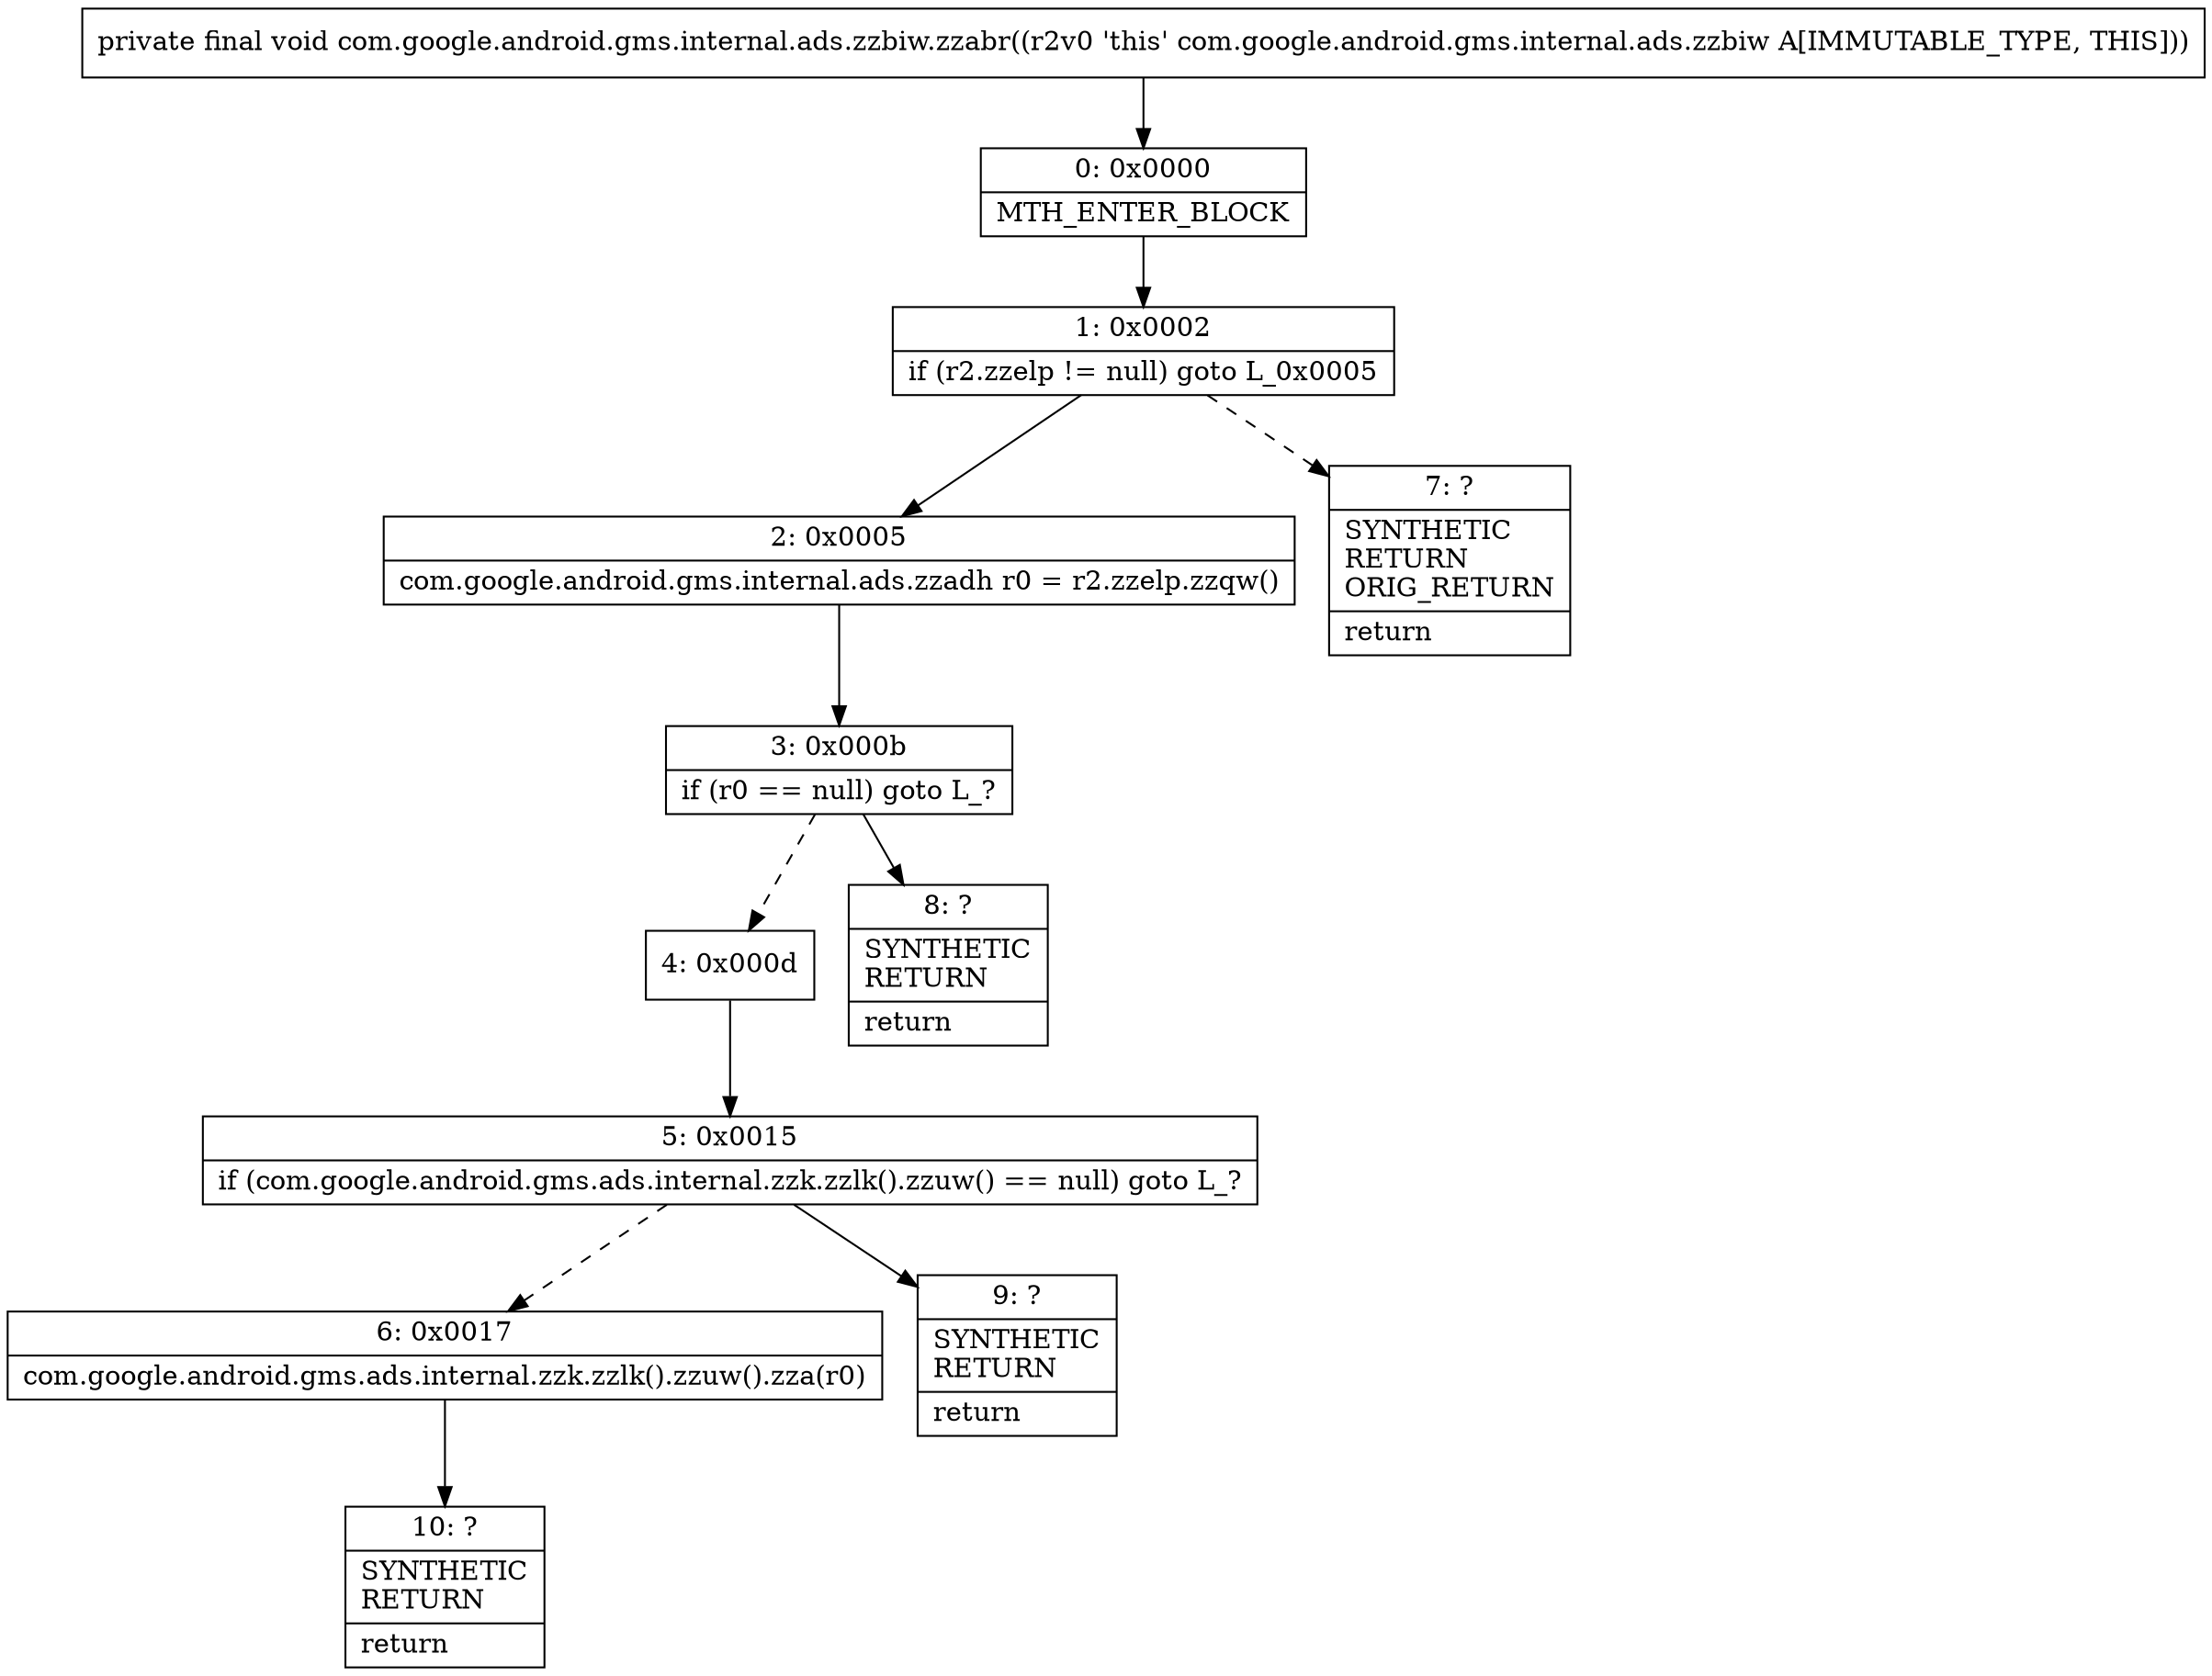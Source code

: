 digraph "CFG forcom.google.android.gms.internal.ads.zzbiw.zzabr()V" {
Node_0 [shape=record,label="{0\:\ 0x0000|MTH_ENTER_BLOCK\l}"];
Node_1 [shape=record,label="{1\:\ 0x0002|if (r2.zzelp != null) goto L_0x0005\l}"];
Node_2 [shape=record,label="{2\:\ 0x0005|com.google.android.gms.internal.ads.zzadh r0 = r2.zzelp.zzqw()\l}"];
Node_3 [shape=record,label="{3\:\ 0x000b|if (r0 == null) goto L_?\l}"];
Node_4 [shape=record,label="{4\:\ 0x000d}"];
Node_5 [shape=record,label="{5\:\ 0x0015|if (com.google.android.gms.ads.internal.zzk.zzlk().zzuw() == null) goto L_?\l}"];
Node_6 [shape=record,label="{6\:\ 0x0017|com.google.android.gms.ads.internal.zzk.zzlk().zzuw().zza(r0)\l}"];
Node_7 [shape=record,label="{7\:\ ?|SYNTHETIC\lRETURN\lORIG_RETURN\l|return\l}"];
Node_8 [shape=record,label="{8\:\ ?|SYNTHETIC\lRETURN\l|return\l}"];
Node_9 [shape=record,label="{9\:\ ?|SYNTHETIC\lRETURN\l|return\l}"];
Node_10 [shape=record,label="{10\:\ ?|SYNTHETIC\lRETURN\l|return\l}"];
MethodNode[shape=record,label="{private final void com.google.android.gms.internal.ads.zzbiw.zzabr((r2v0 'this' com.google.android.gms.internal.ads.zzbiw A[IMMUTABLE_TYPE, THIS])) }"];
MethodNode -> Node_0;
Node_0 -> Node_1;
Node_1 -> Node_2;
Node_1 -> Node_7[style=dashed];
Node_2 -> Node_3;
Node_3 -> Node_4[style=dashed];
Node_3 -> Node_8;
Node_4 -> Node_5;
Node_5 -> Node_6[style=dashed];
Node_5 -> Node_9;
Node_6 -> Node_10;
}

